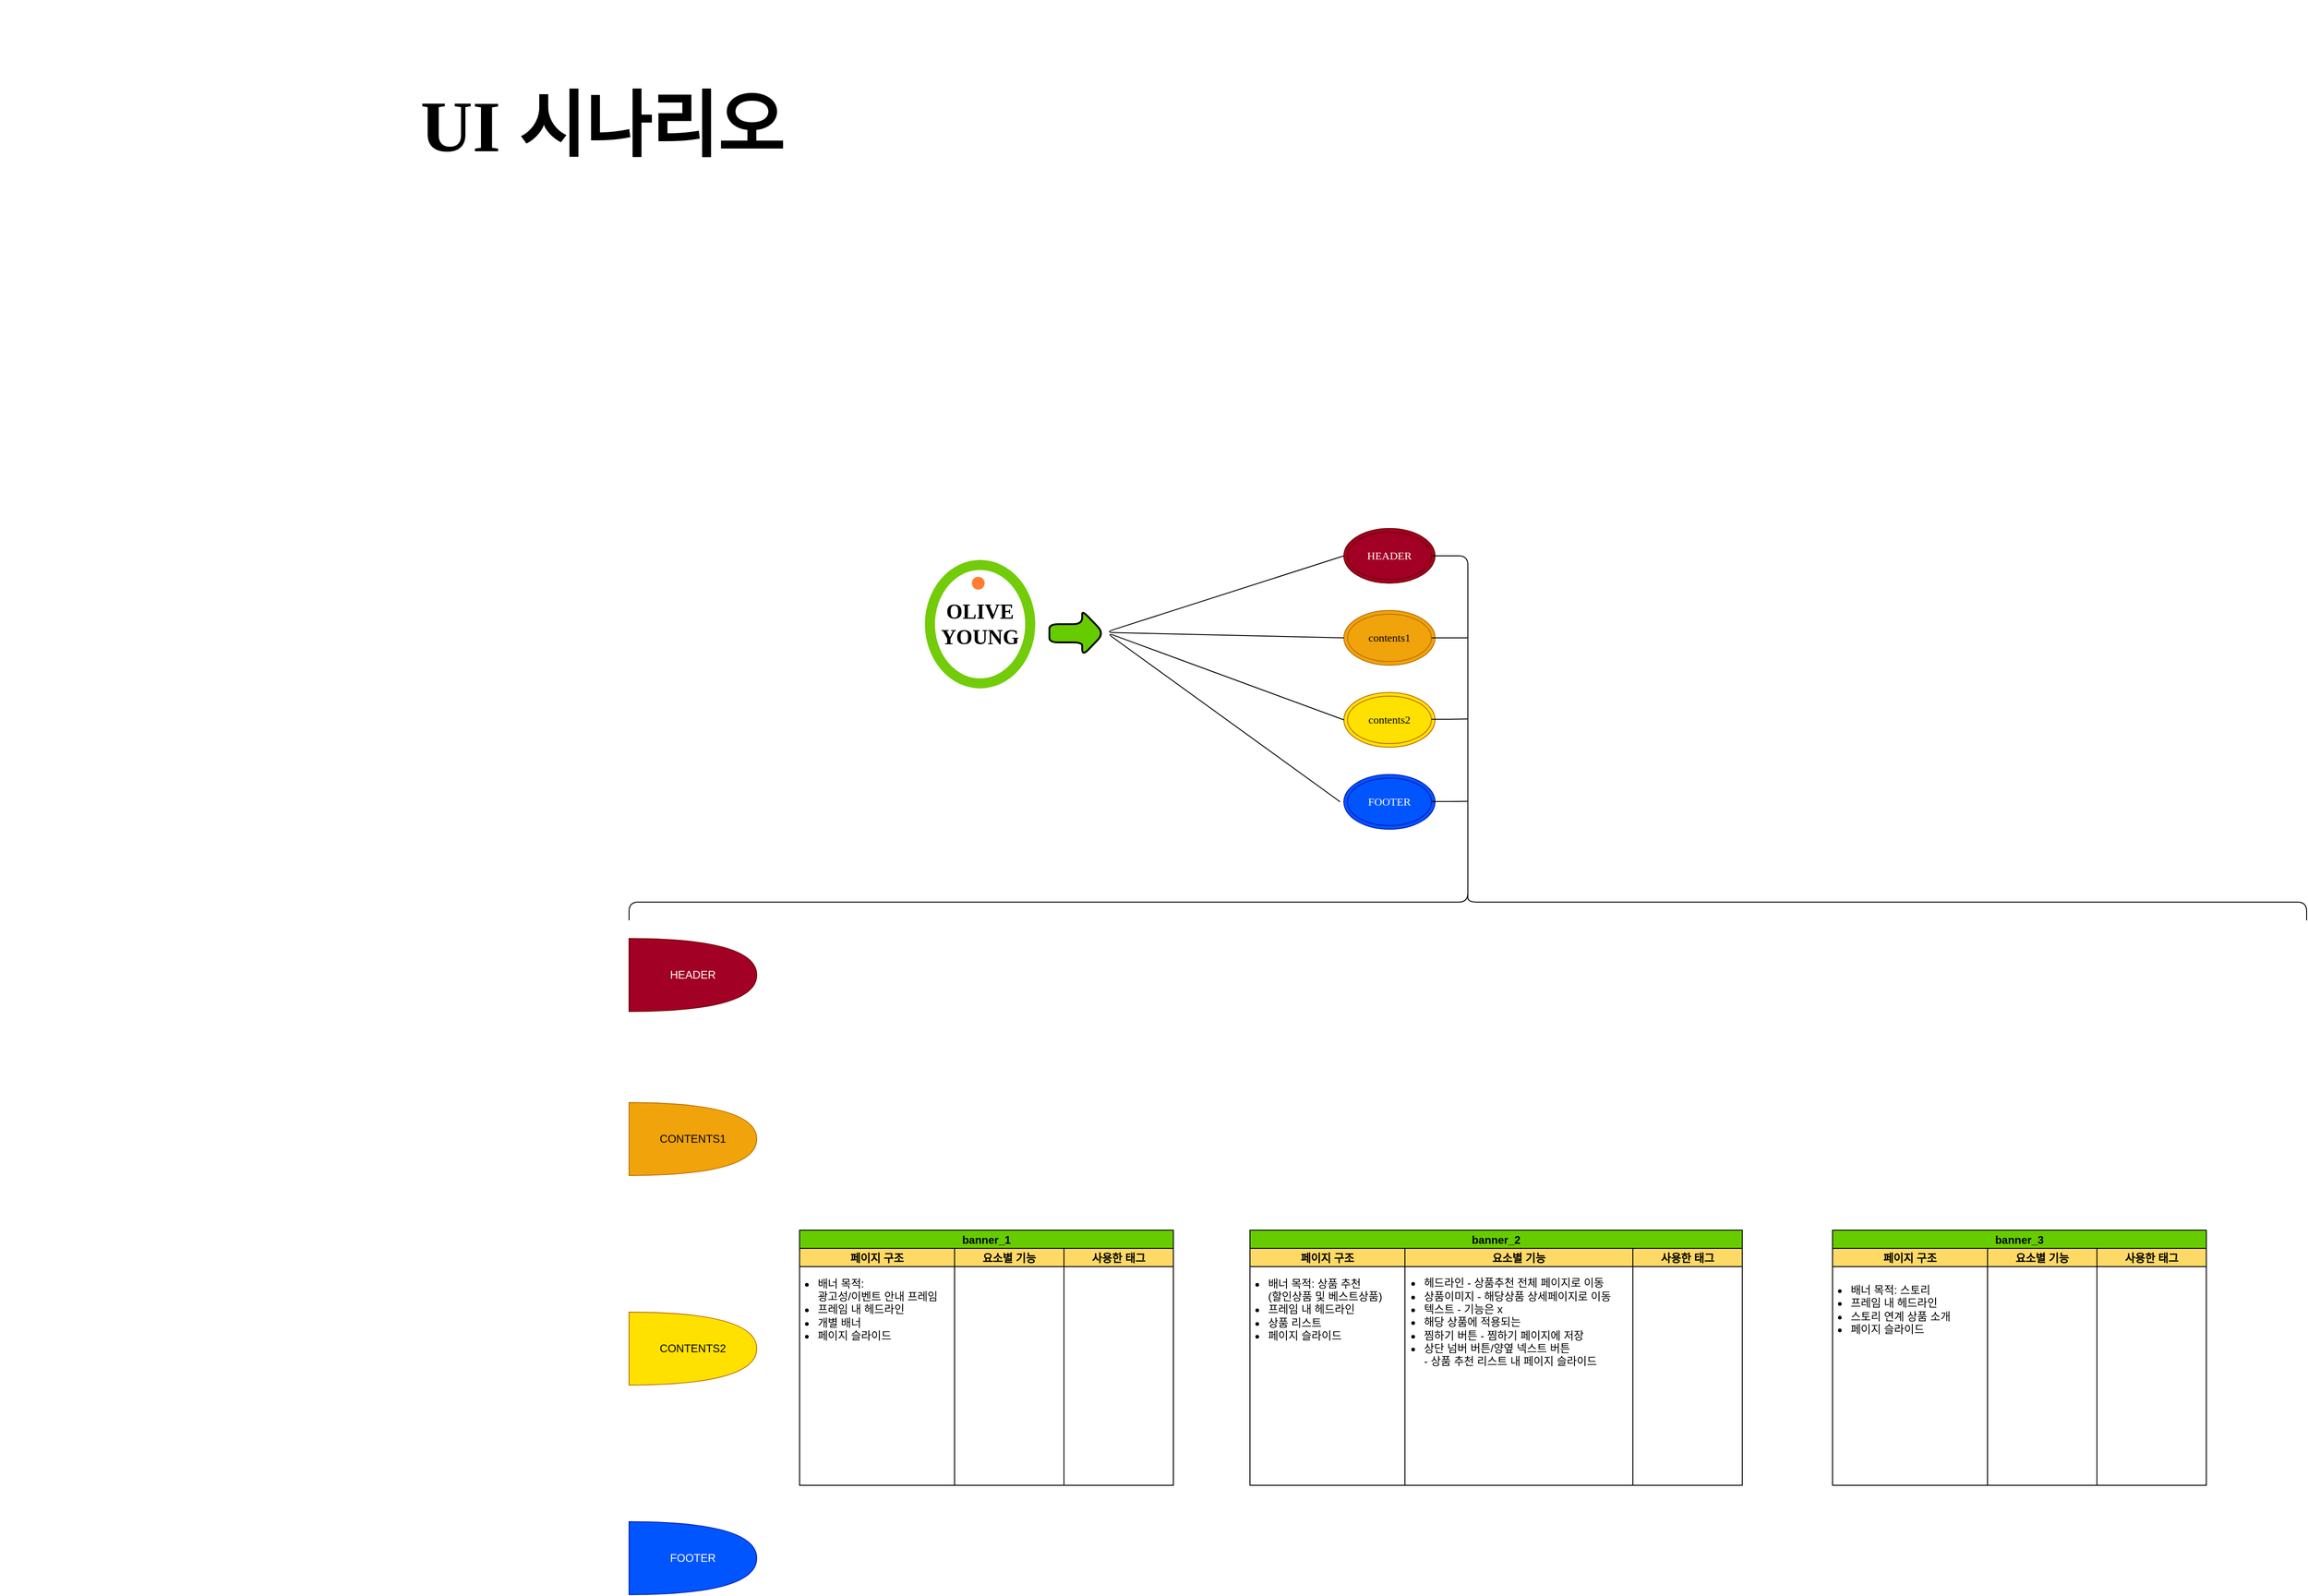 <mxfile version="18.1.3" type="device"><diagram id="C5RBs43oDa-KdzZeNtuy" name="Page-1"><mxGraphModel dx="4893" dy="2670" grid="1" gridSize="10" guides="1" tooltips="1" connect="1" arrows="1" fold="1" page="1" pageScale="1" pageWidth="1200" pageHeight="1920" math="0" shadow="0"><root><mxCell id="WIyWlLk6GJQsqaUBKTNV-0"/><mxCell id="WIyWlLk6GJQsqaUBKTNV-1" parent="WIyWlLk6GJQsqaUBKTNV-0"/><mxCell id="6FXjo-gwzn4mHWqOg_Dw-5" value="" style="shape=singleArrow;whiteSpace=wrap;html=1;arrowWidth=0.4;arrowSize=0.4;rounded=1;strokeWidth=2;fillWeight=4;hachureGap=8;hachureAngle=45;sketch=0;fillColor=#66CC00;strokeColor=#000000;" parent="WIyWlLk6GJQsqaUBKTNV-1" vertex="1"><mxGeometry x="-469" y="670" width="60" height="50" as="geometry"/></mxCell><mxCell id="6FXjo-gwzn4mHWqOg_Dw-7" value="HEADER" style="ellipse;shape=doubleEllipse;whiteSpace=wrap;html=1;rounded=0;sketch=0;fontFamily=Tahoma;fillColor=#a20025;fontColor=#ffffff;strokeColor=#6F0000;" parent="WIyWlLk6GJQsqaUBKTNV-1" vertex="1"><mxGeometry x="-146" y="580" width="100" height="60" as="geometry"/></mxCell><mxCell id="6FXjo-gwzn4mHWqOg_Dw-8" value="contents1" style="ellipse;shape=doubleEllipse;whiteSpace=wrap;html=1;rounded=0;sketch=0;fontFamily=Tahoma;fillColor=#f0a30a;fontColor=#000000;strokeColor=#BD7000;" parent="WIyWlLk6GJQsqaUBKTNV-1" vertex="1"><mxGeometry x="-146" y="670" width="100" height="60" as="geometry"/></mxCell><mxCell id="6FXjo-gwzn4mHWqOg_Dw-9" value="contents2" style="ellipse;shape=doubleEllipse;whiteSpace=wrap;html=1;rounded=0;sketch=0;fontFamily=Tahoma;fillColor=#FFE100;fontColor=#000000;strokeColor=#BD7000;" parent="WIyWlLk6GJQsqaUBKTNV-1" vertex="1"><mxGeometry x="-146" y="760" width="100" height="60" as="geometry"/></mxCell><mxCell id="6FXjo-gwzn4mHWqOg_Dw-10" value="FOOTER" style="ellipse;shape=doubleEllipse;whiteSpace=wrap;html=1;rounded=0;sketch=0;fontFamily=Tahoma;fillColor=#0055FF;fontColor=#ffffff;strokeColor=#001DBC;" parent="WIyWlLk6GJQsqaUBKTNV-1" vertex="1"><mxGeometry x="-146" y="850" width="100" height="60" as="geometry"/></mxCell><mxCell id="6FXjo-gwzn4mHWqOg_Dw-11" value="" style="endArrow=none;html=1;rounded=1;sketch=0;fontFamily=Tahoma;curved=0;entryX=0;entryY=0.5;entryDx=0;entryDy=0;exitX=0;exitY=0.5;exitDx=0;exitDy=0;" parent="WIyWlLk6GJQsqaUBKTNV-1" source="6FXjo-gwzn4mHWqOg_Dw-8" target="6FXjo-gwzn4mHWqOg_Dw-7" edge="1"><mxGeometry width="50" height="50" relative="1" as="geometry"><mxPoint x="-164" y="704" as="sourcePoint"/><mxPoint x="-161" y="624.02" as="targetPoint"/><Array as="points"><mxPoint x="-408" y="694"/></Array></mxGeometry></mxCell><mxCell id="6FXjo-gwzn4mHWqOg_Dw-12" value="" style="endArrow=none;html=1;rounded=1;sketch=0;fontFamily=Tahoma;curved=0;exitX=0;exitY=0.5;exitDx=0;exitDy=0;" parent="WIyWlLk6GJQsqaUBKTNV-1" source="6FXjo-gwzn4mHWqOg_Dw-9" edge="1"><mxGeometry width="50" height="50" relative="1" as="geometry"><mxPoint x="-150" y="790" as="sourcePoint"/><mxPoint x="-150" y="880" as="targetPoint"/><Array as="points"><mxPoint x="-407" y="694"/></Array></mxGeometry></mxCell><mxCell id="6FXjo-gwzn4mHWqOg_Dw-25" value="" style="edgeStyle=elbowEdgeStyle;elbow=horizontal;endArrow=none;html=1;rounded=1;sketch=0;curved=0;endFill=0;entryX=0.1;entryY=0.5;entryDx=0;entryDy=0;entryPerimeter=0;" parent="WIyWlLk6GJQsqaUBKTNV-1" edge="1" target="OM1pPgZB3_wwPIFa3Yxt-36"><mxGeometry width="50" height="50" relative="1" as="geometry"><mxPoint x="-50" y="610" as="sourcePoint"/><mxPoint x="-10" y="970" as="targetPoint"/><Array as="points"><mxPoint x="-10" y="620"/><mxPoint x="20" y="820"/><mxPoint x="-280" y="720"/><mxPoint x="-290" y="1000"/><mxPoint x="-240" y="1020"/></Array></mxGeometry></mxCell><mxCell id="BAJhr8I0dm912bFqe-f1-2" value="" style="endArrow=none;html=1;rounded=0;" parent="WIyWlLk6GJQsqaUBKTNV-1" edge="1"><mxGeometry width="50" height="50" relative="1" as="geometry"><mxPoint x="-50" y="700" as="sourcePoint"/><mxPoint x="-10" y="700" as="targetPoint"/></mxGeometry></mxCell><mxCell id="BAJhr8I0dm912bFqe-f1-3" value="" style="endArrow=none;html=1;rounded=0;" parent="WIyWlLk6GJQsqaUBKTNV-1" edge="1"><mxGeometry width="50" height="50" relative="1" as="geometry"><mxPoint x="-50" y="789.33" as="sourcePoint"/><mxPoint x="-10" y="789" as="targetPoint"/><Array as="points"><mxPoint x="-30" y="789.33"/></Array></mxGeometry></mxCell><mxCell id="BAJhr8I0dm912bFqe-f1-5" value="" style="endArrow=none;html=1;rounded=0;" parent="WIyWlLk6GJQsqaUBKTNV-1" edge="1"><mxGeometry width="50" height="50" relative="1" as="geometry"><mxPoint x="-50" y="879.66" as="sourcePoint"/><mxPoint x="-10" y="879.33" as="targetPoint"/><Array as="points"><mxPoint x="-30" y="879.66"/></Array></mxGeometry></mxCell><mxCell id="BAJhr8I0dm912bFqe-f1-10" value="HEADER" style="shape=or;whiteSpace=wrap;html=1;fillColor=#a20025;strokeColor=#6F0000;fontColor=#ffffff;" parent="WIyWlLk6GJQsqaUBKTNV-1" vertex="1"><mxGeometry x="-930" y="1030" width="140" height="80" as="geometry"/></mxCell><mxCell id="BAJhr8I0dm912bFqe-f1-23" value="CONTENTS1" style="shape=or;whiteSpace=wrap;html=1;fillColor=#f0a30a;strokeColor=#BD7000;fontColor=#000000;" parent="WIyWlLk6GJQsqaUBKTNV-1" vertex="1"><mxGeometry x="-930" y="1210" width="140" height="80" as="geometry"/></mxCell><mxCell id="BAJhr8I0dm912bFqe-f1-32" value="CONTENTS2" style="shape=or;whiteSpace=wrap;html=1;fillColor=#FFE100;strokeColor=#BD7000;fontColor=#000000;" parent="WIyWlLk6GJQsqaUBKTNV-1" vertex="1"><mxGeometry x="-930" y="1440" width="140" height="80" as="geometry"/></mxCell><mxCell id="BAJhr8I0dm912bFqe-f1-41" value="FOOTER" style="shape=or;whiteSpace=wrap;html=1;fillColor=#0055FF;strokeColor=#001DBC;fontColor=#ffffff;" parent="WIyWlLk6GJQsqaUBKTNV-1" vertex="1"><mxGeometry x="-930" y="1670" width="140" height="80" as="geometry"/></mxCell><mxCell id="OM1pPgZB3_wwPIFa3Yxt-18" value="banner_1" style="swimlane;childLayout=stackLayout;resizeParent=1;resizeParentMax=0;startSize=20;fillColor=#66CC00;" vertex="1" parent="WIyWlLk6GJQsqaUBKTNV-1"><mxGeometry x="-743" y="1350" width="410" height="280" as="geometry"><mxRectangle x="-973" y="800" width="90" height="20" as="alternateBounds"/></mxGeometry></mxCell><mxCell id="OM1pPgZB3_wwPIFa3Yxt-19" value="페이지 구조" style="swimlane;startSize=20;fillColor=#FFD966;" vertex="1" parent="OM1pPgZB3_wwPIFa3Yxt-18"><mxGeometry y="20" width="170" height="260" as="geometry"/></mxCell><mxCell id="OM1pPgZB3_wwPIFa3Yxt-22" value="&lt;ul&gt;&lt;li&gt;배너 목적:&lt;br&gt;광고성/이벤트 안내 프레임&lt;/li&gt;&lt;li&gt;프레임 내 헤드라인&lt;/li&gt;&lt;li&gt;개별 배너&lt;/li&gt;&lt;li&gt;페이지 슬라이드&lt;/li&gt;&lt;/ul&gt;" style="text;html=1;align=left;verticalAlign=middle;resizable=0;points=[];autosize=1;strokeColor=none;fillColor=none;" vertex="1" parent="OM1pPgZB3_wwPIFa3Yxt-19"><mxGeometry x="-22" y="17" width="200" height="100" as="geometry"/></mxCell><mxCell id="OM1pPgZB3_wwPIFa3Yxt-20" value="요소별 기능" style="swimlane;startSize=20;fillColor=#FFD966;" vertex="1" parent="OM1pPgZB3_wwPIFa3Yxt-18"><mxGeometry x="170" y="20" width="120" height="260" as="geometry"/></mxCell><mxCell id="OM1pPgZB3_wwPIFa3Yxt-21" value="사용한 태그" style="swimlane;startSize=20;fillColor=#FFD966;" vertex="1" parent="OM1pPgZB3_wwPIFa3Yxt-18"><mxGeometry x="290" y="20" width="120" height="260" as="geometry"/></mxCell><mxCell id="OM1pPgZB3_wwPIFa3Yxt-24" value="banner_2" style="swimlane;childLayout=stackLayout;resizeParent=1;resizeParentMax=0;startSize=20;fillColor=#66CC00;" vertex="1" parent="WIyWlLk6GJQsqaUBKTNV-1"><mxGeometry x="-249" y="1350" width="540" height="280" as="geometry"><mxRectangle x="-479" y="800" width="90" height="20" as="alternateBounds"/></mxGeometry></mxCell><mxCell id="OM1pPgZB3_wwPIFa3Yxt-25" value="페이지 구조" style="swimlane;startSize=20;fillColor=#FFD966;" vertex="1" parent="OM1pPgZB3_wwPIFa3Yxt-24"><mxGeometry y="20" width="170" height="260" as="geometry"/></mxCell><mxCell id="OM1pPgZB3_wwPIFa3Yxt-26" value="&lt;ul&gt;&lt;li&gt;배너 목적: 상품 추천&lt;br&gt;(할인상품 및 베스트상품)&lt;br&gt;&lt;/li&gt;&lt;li&gt;프레임 내 헤드라인&lt;/li&gt;&lt;li&gt;상품 리스트&lt;/li&gt;&lt;li&gt;페이지 슬라이드&lt;/li&gt;&lt;/ul&gt;" style="text;html=1;align=left;verticalAlign=middle;resizable=0;points=[];autosize=1;strokeColor=none;fillColor=none;" vertex="1" parent="OM1pPgZB3_wwPIFa3Yxt-25"><mxGeometry x="-22" y="17" width="190" height="100" as="geometry"/></mxCell><mxCell id="OM1pPgZB3_wwPIFa3Yxt-27" value="요소별 기능" style="swimlane;startSize=20;fillColor=#FFD966;" vertex="1" parent="OM1pPgZB3_wwPIFa3Yxt-24"><mxGeometry x="170" y="20" width="250" height="260" as="geometry"/></mxCell><mxCell id="OM1pPgZB3_wwPIFa3Yxt-28" value="사용한 태그" style="swimlane;startSize=20;fillColor=#FFD966;" vertex="1" parent="OM1pPgZB3_wwPIFa3Yxt-24"><mxGeometry x="420" y="20" width="120" height="260" as="geometry"/></mxCell><mxCell id="OM1pPgZB3_wwPIFa3Yxt-30" value="banner_3" style="swimlane;childLayout=stackLayout;resizeParent=1;resizeParentMax=0;startSize=20;fillColor=#66CC00;" vertex="1" parent="WIyWlLk6GJQsqaUBKTNV-1"><mxGeometry x="390" y="1350" width="410" height="280" as="geometry"/></mxCell><mxCell id="OM1pPgZB3_wwPIFa3Yxt-31" value="페이지 구조" style="swimlane;startSize=20;fillColor=#FFD966;" vertex="1" parent="OM1pPgZB3_wwPIFa3Yxt-30"><mxGeometry y="20" width="170" height="260" as="geometry"/></mxCell><mxCell id="OM1pPgZB3_wwPIFa3Yxt-32" value="&lt;ul&gt;&lt;li&gt;배너 목적: 스토리&lt;br&gt;&lt;/li&gt;&lt;li&gt;프레임 내 헤드라인&lt;/li&gt;&lt;li&gt;스토리 연계 상품 소개&lt;/li&gt;&lt;li&gt;페이지 슬라이드&lt;/li&gt;&lt;/ul&gt;" style="text;html=1;align=left;verticalAlign=middle;resizable=0;points=[];autosize=1;strokeColor=none;fillColor=none;" vertex="1" parent="OM1pPgZB3_wwPIFa3Yxt-31"><mxGeometry x="-22" y="22" width="170" height="90" as="geometry"/></mxCell><mxCell id="OM1pPgZB3_wwPIFa3Yxt-33" value="요소별 기능" style="swimlane;startSize=20;fillColor=#FFD966;" vertex="1" parent="OM1pPgZB3_wwPIFa3Yxt-30"><mxGeometry x="170" y="20" width="120" height="260" as="geometry"/></mxCell><mxCell id="OM1pPgZB3_wwPIFa3Yxt-34" value="사용한 태그" style="swimlane;startSize=20;fillColor=#FFD966;" vertex="1" parent="OM1pPgZB3_wwPIFa3Yxt-30"><mxGeometry x="290" y="20" width="120" height="260" as="geometry"/></mxCell><mxCell id="OM1pPgZB3_wwPIFa3Yxt-35" value="&lt;ul&gt;&lt;li&gt;헤드라인 - 상품추천 전체 페이지로 이동&lt;/li&gt;&lt;li&gt;상품이미지 - 해당상품 상세페이지로 이동&lt;/li&gt;&lt;li&gt;텍스트 - 기능은 x&lt;/li&gt;&lt;li&gt;해당 상품에 적용되는&amp;nbsp;&lt;/li&gt;&lt;li&gt;찜하기 버튼 - 찜하기 페이지에 저장&lt;/li&gt;&lt;li&gt;상단 넘버 버튼/양옆 넥스트 버튼&lt;br&gt;- 상품 추천 리스트 내 페이지 슬라이드&lt;/li&gt;&lt;/ul&gt;" style="text;html=1;align=left;verticalAlign=middle;resizable=0;points=[];autosize=1;strokeColor=none;fillColor=none;" vertex="1" parent="WIyWlLk6GJQsqaUBKTNV-1"><mxGeometry x="-100" y="1386" width="280" height="130" as="geometry"/></mxCell><mxCell id="OM1pPgZB3_wwPIFa3Yxt-36" value="" style="shape=curlyBracket;whiteSpace=wrap;html=1;rounded=1;flipH=1;rotation=-90;size=0.5;" vertex="1" parent="WIyWlLk6GJQsqaUBKTNV-1"><mxGeometry x="-30" y="70" width="40" height="1840" as="geometry"/></mxCell><mxCell id="OM1pPgZB3_wwPIFa3Yxt-39" value="&lt;h5&gt;&lt;font color=&quot;#000000&quot;&gt;&lt;span style=&quot;font-size: 23px;&quot;&gt;OLIVE YOUNG&lt;/span&gt;&lt;/font&gt;&lt;/h5&gt;" style="strokeWidth=11;html=1;shape=mxgraph.flowchart.start_2;whiteSpace=wrap;fontColor=#FF9933;fillColor=#FFFFFF;strokeColor=#72CC0A;fontFamily=Tahoma;" vertex="1" parent="WIyWlLk6GJQsqaUBKTNV-1"><mxGeometry x="-600" y="620" width="110" height="130" as="geometry"/></mxCell><mxCell id="OM1pPgZB3_wwPIFa3Yxt-40" value="" style="shape=waypoint;sketch=0;fillStyle=solid;size=6;pointerEvents=1;points=[];fillColor=none;resizable=0;rotatable=0;perimeter=centerPerimeter;snapToPoint=1;fontSize=23;fontColor=#000000;strokeColor=#FF7E33;strokeWidth=5;" vertex="1" parent="WIyWlLk6GJQsqaUBKTNV-1"><mxGeometry x="-567" y="620" width="40" height="40" as="geometry"/></mxCell><mxCell id="OM1pPgZB3_wwPIFa3Yxt-41" value="&lt;font style=&quot;font-size: 79px;&quot;&gt;&amp;nbsp;UI 시나리오&lt;/font&gt;" style="text;strokeColor=none;fillColor=none;html=1;fontSize=24;fontStyle=1;verticalAlign=middle;align=center;fontFamily=Tahoma;fontColor=#000000;" vertex="1" parent="WIyWlLk6GJQsqaUBKTNV-1"><mxGeometry x="-1620" width="1300" height="280" as="geometry"/></mxCell></root></mxGraphModel></diagram></mxfile>